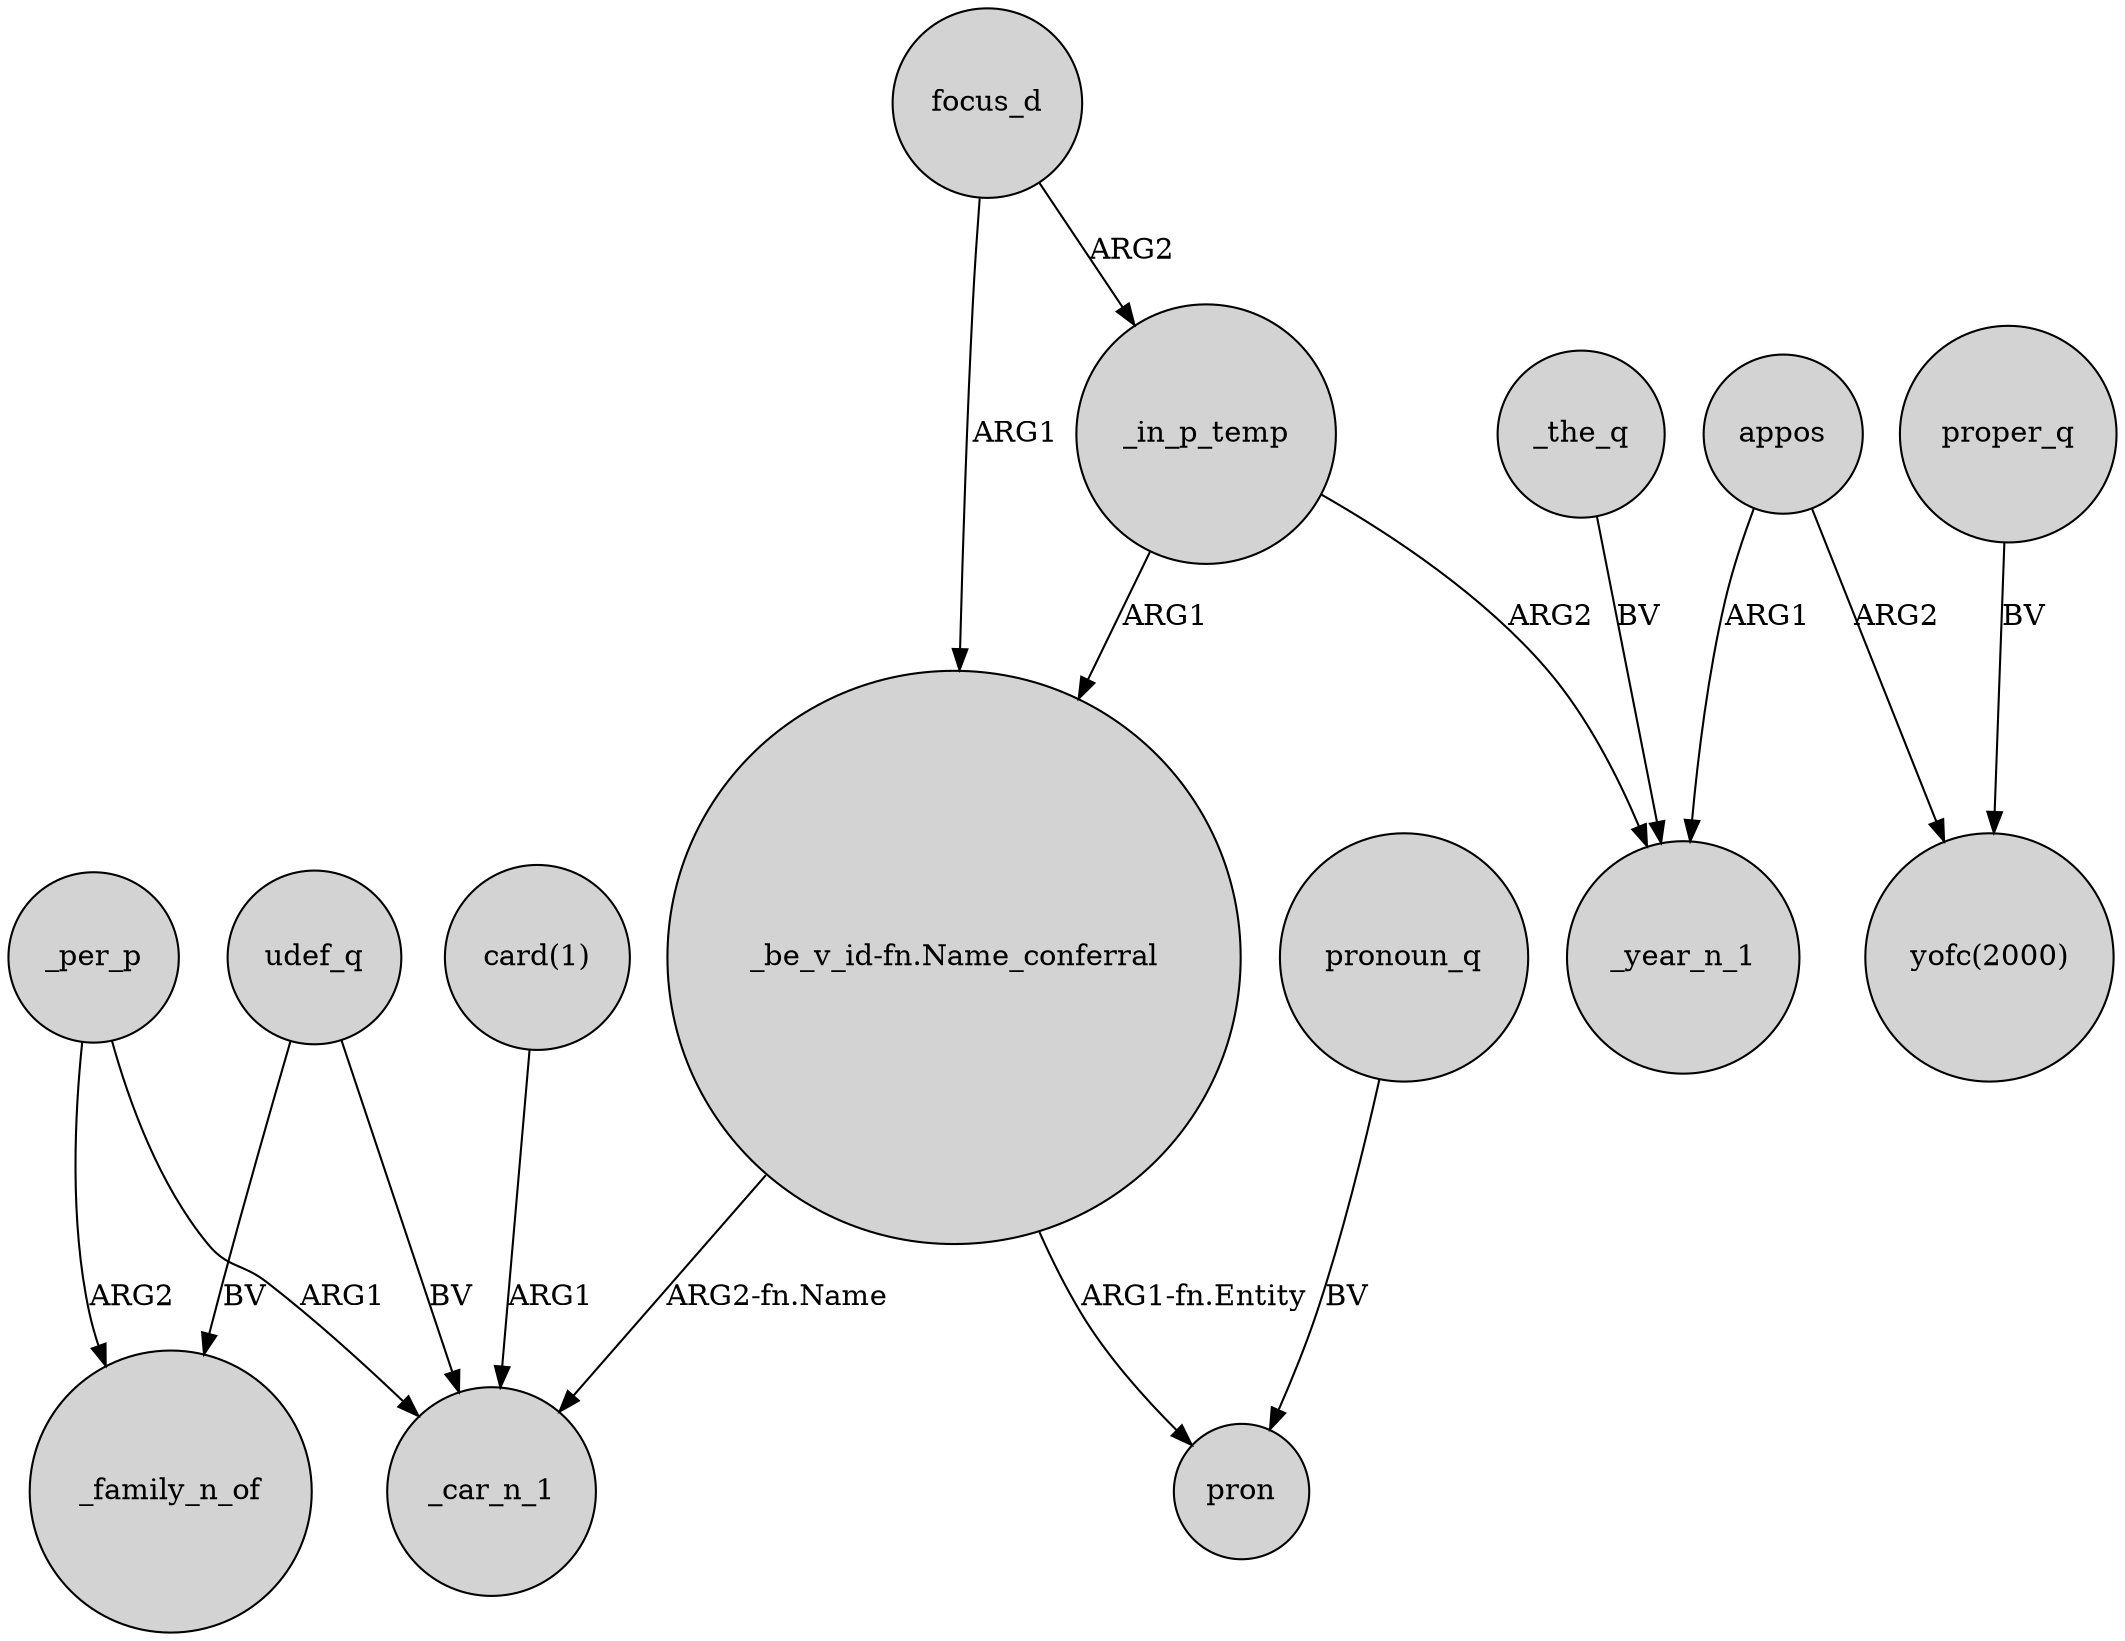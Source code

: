 digraph {
	node [shape=circle style=filled]
	_per_p -> _car_n_1 [label=ARG1]
	_the_q -> _year_n_1 [label=BV]
	proper_q -> "yofc(2000)" [label=BV]
	_in_p_temp -> "_be_v_id-fn.Name_conferral" [label=ARG1]
	udef_q -> _car_n_1 [label=BV]
	"card(1)" -> _car_n_1 [label=ARG1]
	appos -> _year_n_1 [label=ARG1]
	pronoun_q -> pron [label=BV]
	focus_d -> _in_p_temp [label=ARG2]
	_per_p -> _family_n_of [label=ARG2]
	"_be_v_id-fn.Name_conferral" -> _car_n_1 [label="ARG2-fn.Name"]
	focus_d -> "_be_v_id-fn.Name_conferral" [label=ARG1]
	udef_q -> _family_n_of [label=BV]
	"_be_v_id-fn.Name_conferral" -> pron [label="ARG1-fn.Entity"]
	_in_p_temp -> _year_n_1 [label=ARG2]
	appos -> "yofc(2000)" [label=ARG2]
}
